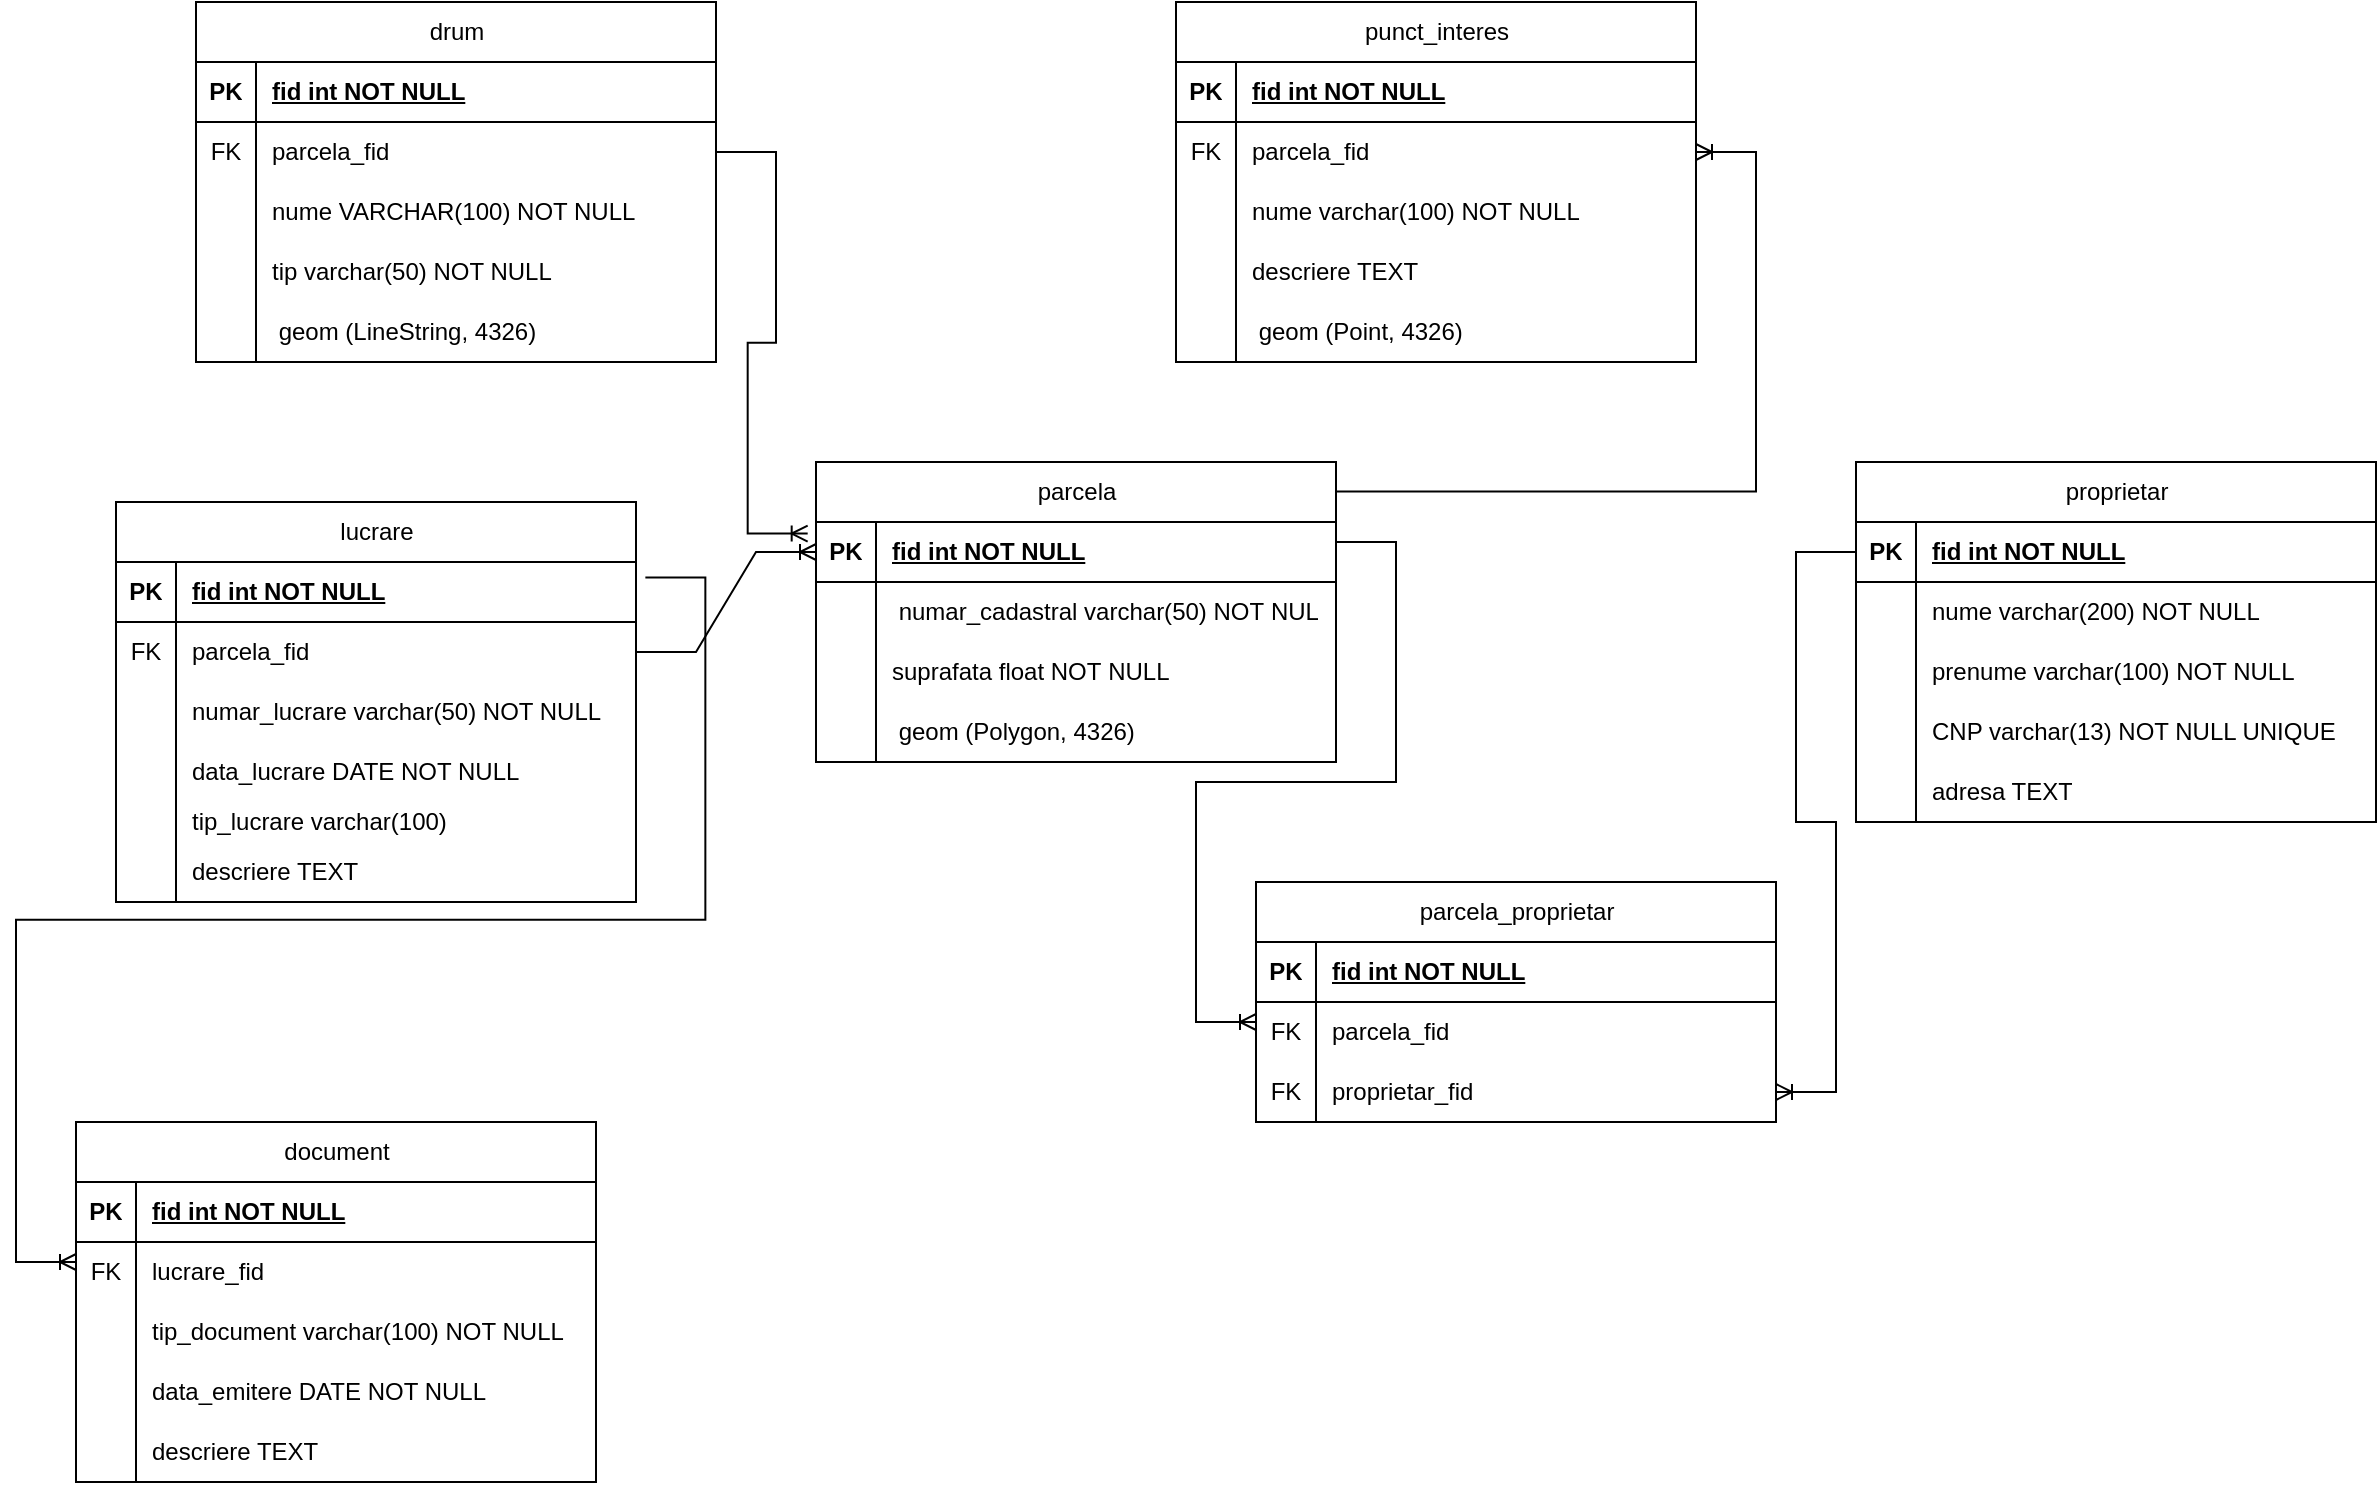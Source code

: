 <mxfile version="24.5.2" type="github">
  <diagram id="R2lEEEUBdFMjLlhIrx00" name="Page-1">
    <mxGraphModel dx="2233" dy="1831" grid="1" gridSize="10" guides="1" tooltips="1" connect="1" arrows="1" fold="1" page="1" pageScale="1" pageWidth="850" pageHeight="1100" math="0" shadow="0" extFonts="Permanent Marker^https://fonts.googleapis.com/css?family=Permanent+Marker">
      <root>
        <mxCell id="0" />
        <mxCell id="1" parent="0" />
        <mxCell id="O4exNICNHUABFko5ITkD-1" value="&lt;span style=&quot;font-weight: 400; text-wrap: wrap;&quot;&gt;punct_interes&lt;/span&gt;" style="shape=table;startSize=30;container=1;collapsible=1;childLayout=tableLayout;fixedRows=1;rowLines=0;fontStyle=1;align=center;resizeLast=1;html=1;" vertex="1" parent="1">
          <mxGeometry x="330" y="-160" width="260" height="180" as="geometry" />
        </mxCell>
        <mxCell id="O4exNICNHUABFko5ITkD-2" value="" style="shape=tableRow;horizontal=0;startSize=0;swimlaneHead=0;swimlaneBody=0;fillColor=none;collapsible=0;dropTarget=0;points=[[0,0.5],[1,0.5]];portConstraint=eastwest;top=0;left=0;right=0;bottom=1;" vertex="1" parent="O4exNICNHUABFko5ITkD-1">
          <mxGeometry y="30" width="260" height="30" as="geometry" />
        </mxCell>
        <mxCell id="O4exNICNHUABFko5ITkD-3" value="PK" style="shape=partialRectangle;connectable=0;fillColor=none;top=0;left=0;bottom=0;right=0;fontStyle=1;overflow=hidden;whiteSpace=wrap;html=1;" vertex="1" parent="O4exNICNHUABFko5ITkD-2">
          <mxGeometry width="30" height="30" as="geometry">
            <mxRectangle width="30" height="30" as="alternateBounds" />
          </mxGeometry>
        </mxCell>
        <mxCell id="O4exNICNHUABFko5ITkD-4" value="fid int NOT NULL" style="shape=partialRectangle;connectable=0;fillColor=none;top=0;left=0;bottom=0;right=0;align=left;spacingLeft=6;fontStyle=5;overflow=hidden;whiteSpace=wrap;html=1;" vertex="1" parent="O4exNICNHUABFko5ITkD-2">
          <mxGeometry x="30" width="230" height="30" as="geometry">
            <mxRectangle width="230" height="30" as="alternateBounds" />
          </mxGeometry>
        </mxCell>
        <mxCell id="O4exNICNHUABFko5ITkD-5" value="" style="shape=tableRow;horizontal=0;startSize=0;swimlaneHead=0;swimlaneBody=0;fillColor=none;collapsible=0;dropTarget=0;points=[[0,0.5],[1,0.5]];portConstraint=eastwest;top=0;left=0;right=0;bottom=0;" vertex="1" parent="O4exNICNHUABFko5ITkD-1">
          <mxGeometry y="60" width="260" height="30" as="geometry" />
        </mxCell>
        <mxCell id="O4exNICNHUABFko5ITkD-6" value="FK" style="shape=partialRectangle;connectable=0;fillColor=none;top=0;left=0;bottom=0;right=0;editable=1;overflow=hidden;whiteSpace=wrap;html=1;" vertex="1" parent="O4exNICNHUABFko5ITkD-5">
          <mxGeometry width="30" height="30" as="geometry">
            <mxRectangle width="30" height="30" as="alternateBounds" />
          </mxGeometry>
        </mxCell>
        <mxCell id="O4exNICNHUABFko5ITkD-7" value="&lt;span style=&quot;text-align: center;&quot;&gt;parcela_fid&lt;/span&gt;" style="shape=partialRectangle;connectable=0;fillColor=none;top=0;left=0;bottom=0;right=0;align=left;spacingLeft=6;overflow=hidden;whiteSpace=wrap;html=1;" vertex="1" parent="O4exNICNHUABFko5ITkD-5">
          <mxGeometry x="30" width="230" height="30" as="geometry">
            <mxRectangle width="230" height="30" as="alternateBounds" />
          </mxGeometry>
        </mxCell>
        <mxCell id="O4exNICNHUABFko5ITkD-8" value="" style="shape=tableRow;horizontal=0;startSize=0;swimlaneHead=0;swimlaneBody=0;fillColor=none;collapsible=0;dropTarget=0;points=[[0,0.5],[1,0.5]];portConstraint=eastwest;top=0;left=0;right=0;bottom=0;" vertex="1" parent="O4exNICNHUABFko5ITkD-1">
          <mxGeometry y="90" width="260" height="30" as="geometry" />
        </mxCell>
        <mxCell id="O4exNICNHUABFko5ITkD-9" value="" style="shape=partialRectangle;connectable=0;fillColor=none;top=0;left=0;bottom=0;right=0;editable=1;overflow=hidden;whiteSpace=wrap;html=1;" vertex="1" parent="O4exNICNHUABFko5ITkD-8">
          <mxGeometry width="30" height="30" as="geometry">
            <mxRectangle width="30" height="30" as="alternateBounds" />
          </mxGeometry>
        </mxCell>
        <mxCell id="O4exNICNHUABFko5ITkD-10" value="nume varchar(&lt;span class=&quot;hljs-number&quot;&gt;100&lt;/span&gt;) &lt;span class=&quot;hljs-keyword&quot;&gt;NOT&lt;/span&gt; &lt;span class=&quot;hljs-keyword&quot;&gt;NULL&lt;/span&gt;" style="shape=partialRectangle;connectable=0;fillColor=none;top=0;left=0;bottom=0;right=0;align=left;spacingLeft=6;overflow=hidden;whiteSpace=wrap;html=1;" vertex="1" parent="O4exNICNHUABFko5ITkD-8">
          <mxGeometry x="30" width="230" height="30" as="geometry">
            <mxRectangle width="230" height="30" as="alternateBounds" />
          </mxGeometry>
        </mxCell>
        <mxCell id="O4exNICNHUABFko5ITkD-11" value="" style="shape=tableRow;horizontal=0;startSize=0;swimlaneHead=0;swimlaneBody=0;fillColor=none;collapsible=0;dropTarget=0;points=[[0,0.5],[1,0.5]];portConstraint=eastwest;top=0;left=0;right=0;bottom=0;" vertex="1" parent="O4exNICNHUABFko5ITkD-1">
          <mxGeometry y="120" width="260" height="30" as="geometry" />
        </mxCell>
        <mxCell id="O4exNICNHUABFko5ITkD-12" value="" style="shape=partialRectangle;connectable=0;fillColor=none;top=0;left=0;bottom=0;right=0;editable=1;overflow=hidden;whiteSpace=wrap;html=1;" vertex="1" parent="O4exNICNHUABFko5ITkD-11">
          <mxGeometry width="30" height="30" as="geometry">
            <mxRectangle width="30" height="30" as="alternateBounds" />
          </mxGeometry>
        </mxCell>
        <mxCell id="O4exNICNHUABFko5ITkD-13" value="descriere TEXT" style="shape=partialRectangle;connectable=0;fillColor=none;top=0;left=0;bottom=0;right=0;align=left;spacingLeft=6;overflow=hidden;whiteSpace=wrap;html=1;" vertex="1" parent="O4exNICNHUABFko5ITkD-11">
          <mxGeometry x="30" width="230" height="30" as="geometry">
            <mxRectangle width="230" height="30" as="alternateBounds" />
          </mxGeometry>
        </mxCell>
        <mxCell id="O4exNICNHUABFko5ITkD-14" value="" style="shape=tableRow;horizontal=0;startSize=0;swimlaneHead=0;swimlaneBody=0;fillColor=none;collapsible=0;dropTarget=0;points=[[0,0.5],[1,0.5]];portConstraint=eastwest;top=0;left=0;right=0;bottom=0;" vertex="1" parent="O4exNICNHUABFko5ITkD-1">
          <mxGeometry y="150" width="260" height="30" as="geometry" />
        </mxCell>
        <mxCell id="O4exNICNHUABFko5ITkD-15" value="" style="shape=partialRectangle;connectable=0;fillColor=none;top=0;left=0;bottom=0;right=0;editable=1;overflow=hidden;whiteSpace=wrap;html=1;" vertex="1" parent="O4exNICNHUABFko5ITkD-14">
          <mxGeometry width="30" height="30" as="geometry">
            <mxRectangle width="30" height="30" as="alternateBounds" />
          </mxGeometry>
        </mxCell>
        <mxCell id="O4exNICNHUABFko5ITkD-16" value="&amp;nbsp;geom (Point,&amp;nbsp;&lt;span class=&quot;hljs-number&quot;&gt;4326&lt;/span&gt;)" style="shape=partialRectangle;connectable=0;fillColor=none;top=0;left=0;bottom=0;right=0;align=left;spacingLeft=6;overflow=hidden;whiteSpace=wrap;html=1;" vertex="1" parent="O4exNICNHUABFko5ITkD-14">
          <mxGeometry x="30" width="230" height="30" as="geometry">
            <mxRectangle width="230" height="30" as="alternateBounds" />
          </mxGeometry>
        </mxCell>
        <mxCell id="O4exNICNHUABFko5ITkD-17" value="&lt;span style=&quot;font-weight: 400; text-wrap: wrap;&quot;&gt;parcela&lt;/span&gt;" style="shape=table;startSize=30;container=1;collapsible=1;childLayout=tableLayout;fixedRows=1;rowLines=0;fontStyle=1;align=center;resizeLast=1;html=1;" vertex="1" parent="1">
          <mxGeometry x="150" y="70" width="260" height="150" as="geometry" />
        </mxCell>
        <mxCell id="O4exNICNHUABFko5ITkD-18" value="" style="shape=tableRow;horizontal=0;startSize=0;swimlaneHead=0;swimlaneBody=0;fillColor=none;collapsible=0;dropTarget=0;points=[[0,0.5],[1,0.5]];portConstraint=eastwest;top=0;left=0;right=0;bottom=1;" vertex="1" parent="O4exNICNHUABFko5ITkD-17">
          <mxGeometry y="30" width="260" height="30" as="geometry" />
        </mxCell>
        <mxCell id="O4exNICNHUABFko5ITkD-19" value="PK" style="shape=partialRectangle;connectable=0;fillColor=none;top=0;left=0;bottom=0;right=0;fontStyle=1;overflow=hidden;whiteSpace=wrap;html=1;" vertex="1" parent="O4exNICNHUABFko5ITkD-18">
          <mxGeometry width="30" height="30" as="geometry">
            <mxRectangle width="30" height="30" as="alternateBounds" />
          </mxGeometry>
        </mxCell>
        <mxCell id="O4exNICNHUABFko5ITkD-20" value="fid int NOT NULL" style="shape=partialRectangle;connectable=0;fillColor=none;top=0;left=0;bottom=0;right=0;align=left;spacingLeft=6;fontStyle=5;overflow=hidden;whiteSpace=wrap;html=1;" vertex="1" parent="O4exNICNHUABFko5ITkD-18">
          <mxGeometry x="30" width="230" height="30" as="geometry">
            <mxRectangle width="230" height="30" as="alternateBounds" />
          </mxGeometry>
        </mxCell>
        <mxCell id="O4exNICNHUABFko5ITkD-21" value="" style="shape=tableRow;horizontal=0;startSize=0;swimlaneHead=0;swimlaneBody=0;fillColor=none;collapsible=0;dropTarget=0;points=[[0,0.5],[1,0.5]];portConstraint=eastwest;top=0;left=0;right=0;bottom=0;" vertex="1" parent="O4exNICNHUABFko5ITkD-17">
          <mxGeometry y="60" width="260" height="30" as="geometry" />
        </mxCell>
        <mxCell id="O4exNICNHUABFko5ITkD-22" value="" style="shape=partialRectangle;connectable=0;fillColor=none;top=0;left=0;bottom=0;right=0;editable=1;overflow=hidden;whiteSpace=wrap;html=1;" vertex="1" parent="O4exNICNHUABFko5ITkD-21">
          <mxGeometry width="30" height="30" as="geometry">
            <mxRectangle width="30" height="30" as="alternateBounds" />
          </mxGeometry>
        </mxCell>
        <mxCell id="O4exNICNHUABFko5ITkD-23" value="&amp;nbsp;numar_cadastral varchar(&lt;span class=&quot;hljs-number&quot;&gt;50&lt;/span&gt;)&amp;nbsp;&lt;span class=&quot;hljs-keyword&quot;&gt;NOT&lt;/span&gt;&amp;nbsp;&lt;span class=&quot;hljs-keyword&quot;&gt;NUL&lt;/span&gt;" style="shape=partialRectangle;connectable=0;fillColor=none;top=0;left=0;bottom=0;right=0;align=left;spacingLeft=6;overflow=hidden;whiteSpace=wrap;html=1;" vertex="1" parent="O4exNICNHUABFko5ITkD-21">
          <mxGeometry x="30" width="230" height="30" as="geometry">
            <mxRectangle width="230" height="30" as="alternateBounds" />
          </mxGeometry>
        </mxCell>
        <mxCell id="O4exNICNHUABFko5ITkD-24" value="" style="shape=tableRow;horizontal=0;startSize=0;swimlaneHead=0;swimlaneBody=0;fillColor=none;collapsible=0;dropTarget=0;points=[[0,0.5],[1,0.5]];portConstraint=eastwest;top=0;left=0;right=0;bottom=0;" vertex="1" parent="O4exNICNHUABFko5ITkD-17">
          <mxGeometry y="90" width="260" height="30" as="geometry" />
        </mxCell>
        <mxCell id="O4exNICNHUABFko5ITkD-25" value="" style="shape=partialRectangle;connectable=0;fillColor=none;top=0;left=0;bottom=0;right=0;editable=1;overflow=hidden;whiteSpace=wrap;html=1;" vertex="1" parent="O4exNICNHUABFko5ITkD-24">
          <mxGeometry width="30" height="30" as="geometry">
            <mxRectangle width="30" height="30" as="alternateBounds" />
          </mxGeometry>
        </mxCell>
        <mxCell id="O4exNICNHUABFko5ITkD-26" value="suprafata float&amp;nbsp;&lt;span class=&quot;hljs-keyword&quot;&gt;NOT&lt;/span&gt;&amp;nbsp;&lt;span class=&quot;hljs-keyword&quot;&gt;NULL&lt;/span&gt;" style="shape=partialRectangle;connectable=0;fillColor=none;top=0;left=0;bottom=0;right=0;align=left;spacingLeft=6;overflow=hidden;whiteSpace=wrap;html=1;" vertex="1" parent="O4exNICNHUABFko5ITkD-24">
          <mxGeometry x="30" width="230" height="30" as="geometry">
            <mxRectangle width="230" height="30" as="alternateBounds" />
          </mxGeometry>
        </mxCell>
        <mxCell id="O4exNICNHUABFko5ITkD-27" value="" style="shape=tableRow;horizontal=0;startSize=0;swimlaneHead=0;swimlaneBody=0;fillColor=none;collapsible=0;dropTarget=0;points=[[0,0.5],[1,0.5]];portConstraint=eastwest;top=0;left=0;right=0;bottom=0;" vertex="1" parent="O4exNICNHUABFko5ITkD-17">
          <mxGeometry y="120" width="260" height="30" as="geometry" />
        </mxCell>
        <mxCell id="O4exNICNHUABFko5ITkD-28" value="" style="shape=partialRectangle;connectable=0;fillColor=none;top=0;left=0;bottom=0;right=0;editable=1;overflow=hidden;whiteSpace=wrap;html=1;" vertex="1" parent="O4exNICNHUABFko5ITkD-27">
          <mxGeometry width="30" height="30" as="geometry">
            <mxRectangle width="30" height="30" as="alternateBounds" />
          </mxGeometry>
        </mxCell>
        <mxCell id="O4exNICNHUABFko5ITkD-29" value="&amp;nbsp;geom (Polygon,&amp;nbsp;&lt;span class=&quot;hljs-number&quot;&gt;4326&lt;/span&gt;)" style="shape=partialRectangle;connectable=0;fillColor=none;top=0;left=0;bottom=0;right=0;align=left;spacingLeft=6;overflow=hidden;whiteSpace=wrap;html=1;" vertex="1" parent="O4exNICNHUABFko5ITkD-27">
          <mxGeometry x="30" width="230" height="30" as="geometry">
            <mxRectangle width="230" height="30" as="alternateBounds" />
          </mxGeometry>
        </mxCell>
        <mxCell id="O4exNICNHUABFko5ITkD-33" value="&lt;span style=&quot;font-weight: 400; text-wrap: wrap;&quot;&gt;proprietar&lt;/span&gt;" style="shape=table;startSize=30;container=1;collapsible=1;childLayout=tableLayout;fixedRows=1;rowLines=0;fontStyle=1;align=center;resizeLast=1;html=1;" vertex="1" parent="1">
          <mxGeometry x="670" y="70" width="260" height="180" as="geometry" />
        </mxCell>
        <mxCell id="O4exNICNHUABFko5ITkD-34" value="" style="shape=tableRow;horizontal=0;startSize=0;swimlaneHead=0;swimlaneBody=0;fillColor=none;collapsible=0;dropTarget=0;points=[[0,0.5],[1,0.5]];portConstraint=eastwest;top=0;left=0;right=0;bottom=1;" vertex="1" parent="O4exNICNHUABFko5ITkD-33">
          <mxGeometry y="30" width="260" height="30" as="geometry" />
        </mxCell>
        <mxCell id="O4exNICNHUABFko5ITkD-35" value="PK" style="shape=partialRectangle;connectable=0;fillColor=none;top=0;left=0;bottom=0;right=0;fontStyle=1;overflow=hidden;whiteSpace=wrap;html=1;" vertex="1" parent="O4exNICNHUABFko5ITkD-34">
          <mxGeometry width="30" height="30" as="geometry">
            <mxRectangle width="30" height="30" as="alternateBounds" />
          </mxGeometry>
        </mxCell>
        <mxCell id="O4exNICNHUABFko5ITkD-36" value="fid int NOT NULL" style="shape=partialRectangle;connectable=0;fillColor=none;top=0;left=0;bottom=0;right=0;align=left;spacingLeft=6;fontStyle=5;overflow=hidden;whiteSpace=wrap;html=1;" vertex="1" parent="O4exNICNHUABFko5ITkD-34">
          <mxGeometry x="30" width="230" height="30" as="geometry">
            <mxRectangle width="230" height="30" as="alternateBounds" />
          </mxGeometry>
        </mxCell>
        <mxCell id="O4exNICNHUABFko5ITkD-37" value="" style="shape=tableRow;horizontal=0;startSize=0;swimlaneHead=0;swimlaneBody=0;fillColor=none;collapsible=0;dropTarget=0;points=[[0,0.5],[1,0.5]];portConstraint=eastwest;top=0;left=0;right=0;bottom=0;" vertex="1" parent="O4exNICNHUABFko5ITkD-33">
          <mxGeometry y="60" width="260" height="30" as="geometry" />
        </mxCell>
        <mxCell id="O4exNICNHUABFko5ITkD-38" value="" style="shape=partialRectangle;connectable=0;fillColor=none;top=0;left=0;bottom=0;right=0;editable=1;overflow=hidden;whiteSpace=wrap;html=1;" vertex="1" parent="O4exNICNHUABFko5ITkD-37">
          <mxGeometry width="30" height="30" as="geometry">
            <mxRectangle width="30" height="30" as="alternateBounds" />
          </mxGeometry>
        </mxCell>
        <mxCell id="O4exNICNHUABFko5ITkD-39" value="nume varchar(2&lt;span class=&quot;hljs-number&quot;&gt;00&lt;/span&gt;) &lt;span class=&quot;hljs-keyword&quot;&gt;NOT&lt;/span&gt; &lt;span class=&quot;hljs-keyword&quot;&gt;NULL&lt;/span&gt;" style="shape=partialRectangle;connectable=0;fillColor=none;top=0;left=0;bottom=0;right=0;align=left;spacingLeft=6;overflow=hidden;whiteSpace=wrap;html=1;" vertex="1" parent="O4exNICNHUABFko5ITkD-37">
          <mxGeometry x="30" width="230" height="30" as="geometry">
            <mxRectangle width="230" height="30" as="alternateBounds" />
          </mxGeometry>
        </mxCell>
        <mxCell id="O4exNICNHUABFko5ITkD-40" value="" style="shape=tableRow;horizontal=0;startSize=0;swimlaneHead=0;swimlaneBody=0;fillColor=none;collapsible=0;dropTarget=0;points=[[0,0.5],[1,0.5]];portConstraint=eastwest;top=0;left=0;right=0;bottom=0;" vertex="1" parent="O4exNICNHUABFko5ITkD-33">
          <mxGeometry y="90" width="260" height="30" as="geometry" />
        </mxCell>
        <mxCell id="O4exNICNHUABFko5ITkD-41" value="" style="shape=partialRectangle;connectable=0;fillColor=none;top=0;left=0;bottom=0;right=0;editable=1;overflow=hidden;whiteSpace=wrap;html=1;" vertex="1" parent="O4exNICNHUABFko5ITkD-40">
          <mxGeometry width="30" height="30" as="geometry">
            <mxRectangle width="30" height="30" as="alternateBounds" />
          </mxGeometry>
        </mxCell>
        <mxCell id="O4exNICNHUABFko5ITkD-42" value="prenume &lt;span class=&quot;hljs-type&quot;&gt;varchar&lt;/span&gt;(&lt;span class=&quot;hljs-number&quot;&gt;100&lt;/span&gt;) &lt;span class=&quot;hljs-keyword&quot;&gt;NOT&lt;/span&gt; &lt;span class=&quot;hljs-keyword&quot;&gt;NULL&lt;/span&gt;" style="shape=partialRectangle;connectable=0;fillColor=none;top=0;left=0;bottom=0;right=0;align=left;spacingLeft=6;overflow=hidden;whiteSpace=wrap;html=1;" vertex="1" parent="O4exNICNHUABFko5ITkD-40">
          <mxGeometry x="30" width="230" height="30" as="geometry">
            <mxRectangle width="230" height="30" as="alternateBounds" />
          </mxGeometry>
        </mxCell>
        <mxCell id="O4exNICNHUABFko5ITkD-43" value="" style="shape=tableRow;horizontal=0;startSize=0;swimlaneHead=0;swimlaneBody=0;fillColor=none;collapsible=0;dropTarget=0;points=[[0,0.5],[1,0.5]];portConstraint=eastwest;top=0;left=0;right=0;bottom=0;" vertex="1" parent="O4exNICNHUABFko5ITkD-33">
          <mxGeometry y="120" width="260" height="30" as="geometry" />
        </mxCell>
        <mxCell id="O4exNICNHUABFko5ITkD-44" value="" style="shape=partialRectangle;connectable=0;fillColor=none;top=0;left=0;bottom=0;right=0;editable=1;overflow=hidden;whiteSpace=wrap;html=1;" vertex="1" parent="O4exNICNHUABFko5ITkD-43">
          <mxGeometry width="30" height="30" as="geometry">
            <mxRectangle width="30" height="30" as="alternateBounds" />
          </mxGeometry>
        </mxCell>
        <mxCell id="O4exNICNHUABFko5ITkD-45" value="CNP varchar(&lt;span class=&quot;hljs-number&quot;&gt;13&lt;/span&gt;) &lt;span class=&quot;hljs-keyword&quot;&gt;NOT&lt;/span&gt; &lt;span class=&quot;hljs-keyword&quot;&gt;NULL&lt;/span&gt; &lt;span class=&quot;hljs-keyword&quot;&gt;UNIQUE&lt;/span&gt;" style="shape=partialRectangle;connectable=0;fillColor=none;top=0;left=0;bottom=0;right=0;align=left;spacingLeft=6;overflow=hidden;whiteSpace=wrap;html=1;" vertex="1" parent="O4exNICNHUABFko5ITkD-43">
          <mxGeometry x="30" width="230" height="30" as="geometry">
            <mxRectangle width="230" height="30" as="alternateBounds" />
          </mxGeometry>
        </mxCell>
        <mxCell id="O4exNICNHUABFko5ITkD-46" value="" style="shape=tableRow;horizontal=0;startSize=0;swimlaneHead=0;swimlaneBody=0;fillColor=none;collapsible=0;dropTarget=0;points=[[0,0.5],[1,0.5]];portConstraint=eastwest;top=0;left=0;right=0;bottom=0;" vertex="1" parent="O4exNICNHUABFko5ITkD-33">
          <mxGeometry y="150" width="260" height="30" as="geometry" />
        </mxCell>
        <mxCell id="O4exNICNHUABFko5ITkD-47" value="" style="shape=partialRectangle;connectable=0;fillColor=none;top=0;left=0;bottom=0;right=0;editable=1;overflow=hidden;whiteSpace=wrap;html=1;" vertex="1" parent="O4exNICNHUABFko5ITkD-46">
          <mxGeometry width="30" height="30" as="geometry">
            <mxRectangle width="30" height="30" as="alternateBounds" />
          </mxGeometry>
        </mxCell>
        <mxCell id="O4exNICNHUABFko5ITkD-48" value="adresa TEXT" style="shape=partialRectangle;connectable=0;fillColor=none;top=0;left=0;bottom=0;right=0;align=left;spacingLeft=6;overflow=hidden;whiteSpace=wrap;html=1;" vertex="1" parent="O4exNICNHUABFko5ITkD-46">
          <mxGeometry x="30" width="230" height="30" as="geometry">
            <mxRectangle width="230" height="30" as="alternateBounds" />
          </mxGeometry>
        </mxCell>
        <mxCell id="O4exNICNHUABFko5ITkD-49" value="&lt;span style=&quot;font-weight: 400; text-wrap: wrap;&quot;&gt;lucrare&lt;/span&gt;" style="shape=table;startSize=30;container=1;collapsible=1;childLayout=tableLayout;fixedRows=1;rowLines=0;fontStyle=1;align=center;resizeLast=1;html=1;" vertex="1" parent="1">
          <mxGeometry x="-200" y="90" width="260" height="200" as="geometry" />
        </mxCell>
        <mxCell id="O4exNICNHUABFko5ITkD-50" value="" style="shape=tableRow;horizontal=0;startSize=0;swimlaneHead=0;swimlaneBody=0;fillColor=none;collapsible=0;dropTarget=0;points=[[0,0.5],[1,0.5]];portConstraint=eastwest;top=0;left=0;right=0;bottom=1;" vertex="1" parent="O4exNICNHUABFko5ITkD-49">
          <mxGeometry y="30" width="260" height="30" as="geometry" />
        </mxCell>
        <mxCell id="O4exNICNHUABFko5ITkD-51" value="PK" style="shape=partialRectangle;connectable=0;fillColor=none;top=0;left=0;bottom=0;right=0;fontStyle=1;overflow=hidden;whiteSpace=wrap;html=1;" vertex="1" parent="O4exNICNHUABFko5ITkD-50">
          <mxGeometry width="30" height="30" as="geometry">
            <mxRectangle width="30" height="30" as="alternateBounds" />
          </mxGeometry>
        </mxCell>
        <mxCell id="O4exNICNHUABFko5ITkD-52" value="fid int NOT NULL" style="shape=partialRectangle;connectable=0;fillColor=none;top=0;left=0;bottom=0;right=0;align=left;spacingLeft=6;fontStyle=5;overflow=hidden;whiteSpace=wrap;html=1;" vertex="1" parent="O4exNICNHUABFko5ITkD-50">
          <mxGeometry x="30" width="230" height="30" as="geometry">
            <mxRectangle width="230" height="30" as="alternateBounds" />
          </mxGeometry>
        </mxCell>
        <mxCell id="O4exNICNHUABFko5ITkD-53" value="" style="shape=tableRow;horizontal=0;startSize=0;swimlaneHead=0;swimlaneBody=0;fillColor=none;collapsible=0;dropTarget=0;points=[[0,0.5],[1,0.5]];portConstraint=eastwest;top=0;left=0;right=0;bottom=0;" vertex="1" parent="O4exNICNHUABFko5ITkD-49">
          <mxGeometry y="60" width="260" height="30" as="geometry" />
        </mxCell>
        <mxCell id="O4exNICNHUABFko5ITkD-54" value="FK" style="shape=partialRectangle;connectable=0;fillColor=none;top=0;left=0;bottom=0;right=0;editable=1;overflow=hidden;whiteSpace=wrap;html=1;" vertex="1" parent="O4exNICNHUABFko5ITkD-53">
          <mxGeometry width="30" height="30" as="geometry">
            <mxRectangle width="30" height="30" as="alternateBounds" />
          </mxGeometry>
        </mxCell>
        <mxCell id="O4exNICNHUABFko5ITkD-55" value="parcela_fid" style="shape=partialRectangle;connectable=0;fillColor=none;top=0;left=0;bottom=0;right=0;align=left;spacingLeft=6;overflow=hidden;whiteSpace=wrap;html=1;" vertex="1" parent="O4exNICNHUABFko5ITkD-53">
          <mxGeometry x="30" width="230" height="30" as="geometry">
            <mxRectangle width="230" height="30" as="alternateBounds" />
          </mxGeometry>
        </mxCell>
        <mxCell id="O4exNICNHUABFko5ITkD-56" value="" style="shape=tableRow;horizontal=0;startSize=0;swimlaneHead=0;swimlaneBody=0;fillColor=none;collapsible=0;dropTarget=0;points=[[0,0.5],[1,0.5]];portConstraint=eastwest;top=0;left=0;right=0;bottom=0;" vertex="1" parent="O4exNICNHUABFko5ITkD-49">
          <mxGeometry y="90" width="260" height="30" as="geometry" />
        </mxCell>
        <mxCell id="O4exNICNHUABFko5ITkD-57" value="" style="shape=partialRectangle;connectable=0;fillColor=none;top=0;left=0;bottom=0;right=0;editable=1;overflow=hidden;whiteSpace=wrap;html=1;" vertex="1" parent="O4exNICNHUABFko5ITkD-56">
          <mxGeometry width="30" height="30" as="geometry">
            <mxRectangle width="30" height="30" as="alternateBounds" />
          </mxGeometry>
        </mxCell>
        <mxCell id="O4exNICNHUABFko5ITkD-58" value="numar_lucrare varchar(&lt;span class=&quot;hljs-number&quot;&gt;50&lt;/span&gt;) &lt;span class=&quot;hljs-keyword&quot;&gt;NOT&lt;/span&gt; &lt;span class=&quot;hljs-keyword&quot;&gt;NULL&lt;/span&gt;" style="shape=partialRectangle;connectable=0;fillColor=none;top=0;left=0;bottom=0;right=0;align=left;spacingLeft=6;overflow=hidden;whiteSpace=wrap;html=1;" vertex="1" parent="O4exNICNHUABFko5ITkD-56">
          <mxGeometry x="30" width="230" height="30" as="geometry">
            <mxRectangle width="230" height="30" as="alternateBounds" />
          </mxGeometry>
        </mxCell>
        <mxCell id="O4exNICNHUABFko5ITkD-59" value="" style="shape=tableRow;horizontal=0;startSize=0;swimlaneHead=0;swimlaneBody=0;fillColor=none;collapsible=0;dropTarget=0;points=[[0,0.5],[1,0.5]];portConstraint=eastwest;top=0;left=0;right=0;bottom=0;" vertex="1" parent="O4exNICNHUABFko5ITkD-49">
          <mxGeometry y="120" width="260" height="30" as="geometry" />
        </mxCell>
        <mxCell id="O4exNICNHUABFko5ITkD-60" value="" style="shape=partialRectangle;connectable=0;fillColor=none;top=0;left=0;bottom=0;right=0;editable=1;overflow=hidden;whiteSpace=wrap;html=1;" vertex="1" parent="O4exNICNHUABFko5ITkD-59">
          <mxGeometry width="30" height="30" as="geometry">
            <mxRectangle width="30" height="30" as="alternateBounds" />
          </mxGeometry>
        </mxCell>
        <mxCell id="O4exNICNHUABFko5ITkD-61" value="data_lucrare &lt;span class=&quot;hljs-type&quot;&gt;DATE&lt;/span&gt; &lt;span class=&quot;hljs-keyword&quot;&gt;NOT&lt;/span&gt; &lt;span class=&quot;hljs-keyword&quot;&gt;NULL&lt;/span&gt;" style="shape=partialRectangle;connectable=0;fillColor=none;top=0;left=0;bottom=0;right=0;align=left;spacingLeft=6;overflow=hidden;whiteSpace=wrap;html=1;" vertex="1" parent="O4exNICNHUABFko5ITkD-59">
          <mxGeometry x="30" width="230" height="30" as="geometry">
            <mxRectangle width="230" height="30" as="alternateBounds" />
          </mxGeometry>
        </mxCell>
        <mxCell id="O4exNICNHUABFko5ITkD-62" value="" style="shape=tableRow;horizontal=0;startSize=0;swimlaneHead=0;swimlaneBody=0;fillColor=none;collapsible=0;dropTarget=0;points=[[0,0.5],[1,0.5]];portConstraint=eastwest;top=0;left=0;right=0;bottom=0;" vertex="1" parent="O4exNICNHUABFko5ITkD-49">
          <mxGeometry y="150" width="260" height="20" as="geometry" />
        </mxCell>
        <mxCell id="O4exNICNHUABFko5ITkD-63" value="" style="shape=partialRectangle;connectable=0;fillColor=none;top=0;left=0;bottom=0;right=0;editable=1;overflow=hidden;whiteSpace=wrap;html=1;" vertex="1" parent="O4exNICNHUABFko5ITkD-62">
          <mxGeometry width="30" height="20" as="geometry">
            <mxRectangle width="30" height="20" as="alternateBounds" />
          </mxGeometry>
        </mxCell>
        <mxCell id="O4exNICNHUABFko5ITkD-64" value="tip_lucrare &lt;span class=&quot;hljs-type&quot;&gt;varchar&lt;/span&gt;(&lt;span class=&quot;hljs-number&quot;&gt;100&lt;/span&gt;)" style="shape=partialRectangle;connectable=0;fillColor=none;top=0;left=0;bottom=0;right=0;align=left;spacingLeft=6;overflow=hidden;whiteSpace=wrap;html=1;" vertex="1" parent="O4exNICNHUABFko5ITkD-62">
          <mxGeometry x="30" width="230" height="20" as="geometry">
            <mxRectangle width="230" height="20" as="alternateBounds" />
          </mxGeometry>
        </mxCell>
        <mxCell id="O4exNICNHUABFko5ITkD-118" value="" style="shape=tableRow;horizontal=0;startSize=0;swimlaneHead=0;swimlaneBody=0;fillColor=none;collapsible=0;dropTarget=0;points=[[0,0.5],[1,0.5]];portConstraint=eastwest;top=0;left=0;right=0;bottom=0;" vertex="1" parent="O4exNICNHUABFko5ITkD-49">
          <mxGeometry y="170" width="260" height="30" as="geometry" />
        </mxCell>
        <mxCell id="O4exNICNHUABFko5ITkD-119" value="" style="shape=partialRectangle;connectable=0;fillColor=none;top=0;left=0;bottom=0;right=0;editable=1;overflow=hidden;whiteSpace=wrap;html=1;" vertex="1" parent="O4exNICNHUABFko5ITkD-118">
          <mxGeometry width="30" height="30" as="geometry">
            <mxRectangle width="30" height="30" as="alternateBounds" />
          </mxGeometry>
        </mxCell>
        <mxCell id="O4exNICNHUABFko5ITkD-120" value="descriere TEXT" style="shape=partialRectangle;connectable=0;fillColor=none;top=0;left=0;bottom=0;right=0;align=left;spacingLeft=6;overflow=hidden;whiteSpace=wrap;html=1;" vertex="1" parent="O4exNICNHUABFko5ITkD-118">
          <mxGeometry x="30" width="230" height="30" as="geometry">
            <mxRectangle width="230" height="30" as="alternateBounds" />
          </mxGeometry>
        </mxCell>
        <mxCell id="O4exNICNHUABFko5ITkD-65" value="&lt;span style=&quot;font-weight: 400; text-wrap: wrap;&quot;&gt;parcela_proprietar&lt;/span&gt;" style="shape=table;startSize=30;container=1;collapsible=1;childLayout=tableLayout;fixedRows=1;rowLines=0;fontStyle=1;align=center;resizeLast=1;html=1;" vertex="1" parent="1">
          <mxGeometry x="370" y="280" width="260" height="120" as="geometry" />
        </mxCell>
        <mxCell id="O4exNICNHUABFko5ITkD-66" value="" style="shape=tableRow;horizontal=0;startSize=0;swimlaneHead=0;swimlaneBody=0;fillColor=none;collapsible=0;dropTarget=0;points=[[0,0.5],[1,0.5]];portConstraint=eastwest;top=0;left=0;right=0;bottom=1;" vertex="1" parent="O4exNICNHUABFko5ITkD-65">
          <mxGeometry y="30" width="260" height="30" as="geometry" />
        </mxCell>
        <mxCell id="O4exNICNHUABFko5ITkD-67" value="PK" style="shape=partialRectangle;connectable=0;fillColor=none;top=0;left=0;bottom=0;right=0;fontStyle=1;overflow=hidden;whiteSpace=wrap;html=1;" vertex="1" parent="O4exNICNHUABFko5ITkD-66">
          <mxGeometry width="30" height="30" as="geometry">
            <mxRectangle width="30" height="30" as="alternateBounds" />
          </mxGeometry>
        </mxCell>
        <mxCell id="O4exNICNHUABFko5ITkD-68" value="fid int NOT NULL" style="shape=partialRectangle;connectable=0;fillColor=none;top=0;left=0;bottom=0;right=0;align=left;spacingLeft=6;fontStyle=5;overflow=hidden;whiteSpace=wrap;html=1;" vertex="1" parent="O4exNICNHUABFko5ITkD-66">
          <mxGeometry x="30" width="230" height="30" as="geometry">
            <mxRectangle width="230" height="30" as="alternateBounds" />
          </mxGeometry>
        </mxCell>
        <mxCell id="O4exNICNHUABFko5ITkD-69" value="" style="shape=tableRow;horizontal=0;startSize=0;swimlaneHead=0;swimlaneBody=0;fillColor=none;collapsible=0;dropTarget=0;points=[[0,0.5],[1,0.5]];portConstraint=eastwest;top=0;left=0;right=0;bottom=0;" vertex="1" parent="O4exNICNHUABFko5ITkD-65">
          <mxGeometry y="60" width="260" height="30" as="geometry" />
        </mxCell>
        <mxCell id="O4exNICNHUABFko5ITkD-70" value="FK" style="shape=partialRectangle;connectable=0;fillColor=none;top=0;left=0;bottom=0;right=0;editable=1;overflow=hidden;whiteSpace=wrap;html=1;" vertex="1" parent="O4exNICNHUABFko5ITkD-69">
          <mxGeometry width="30" height="30" as="geometry">
            <mxRectangle width="30" height="30" as="alternateBounds" />
          </mxGeometry>
        </mxCell>
        <mxCell id="O4exNICNHUABFko5ITkD-71" value="parcela_fid" style="shape=partialRectangle;connectable=0;fillColor=none;top=0;left=0;bottom=0;right=0;align=left;spacingLeft=6;overflow=hidden;whiteSpace=wrap;html=1;" vertex="1" parent="O4exNICNHUABFko5ITkD-69">
          <mxGeometry x="30" width="230" height="30" as="geometry">
            <mxRectangle width="230" height="30" as="alternateBounds" />
          </mxGeometry>
        </mxCell>
        <mxCell id="O4exNICNHUABFko5ITkD-72" value="" style="shape=tableRow;horizontal=0;startSize=0;swimlaneHead=0;swimlaneBody=0;fillColor=none;collapsible=0;dropTarget=0;points=[[0,0.5],[1,0.5]];portConstraint=eastwest;top=0;left=0;right=0;bottom=0;" vertex="1" parent="O4exNICNHUABFko5ITkD-65">
          <mxGeometry y="90" width="260" height="30" as="geometry" />
        </mxCell>
        <mxCell id="O4exNICNHUABFko5ITkD-73" value="FK" style="shape=partialRectangle;connectable=0;fillColor=none;top=0;left=0;bottom=0;right=0;editable=1;overflow=hidden;whiteSpace=wrap;html=1;" vertex="1" parent="O4exNICNHUABFko5ITkD-72">
          <mxGeometry width="30" height="30" as="geometry">
            <mxRectangle width="30" height="30" as="alternateBounds" />
          </mxGeometry>
        </mxCell>
        <mxCell id="O4exNICNHUABFko5ITkD-74" value="proprietar_fid" style="shape=partialRectangle;connectable=0;fillColor=none;top=0;left=0;bottom=0;right=0;align=left;spacingLeft=6;overflow=hidden;whiteSpace=wrap;html=1;" vertex="1" parent="O4exNICNHUABFko5ITkD-72">
          <mxGeometry x="30" width="230" height="30" as="geometry">
            <mxRectangle width="230" height="30" as="alternateBounds" />
          </mxGeometry>
        </mxCell>
        <mxCell id="O4exNICNHUABFko5ITkD-81" value="&lt;span style=&quot;font-weight: 400; text-wrap: wrap;&quot;&gt;document&lt;/span&gt;" style="shape=table;startSize=30;container=1;collapsible=1;childLayout=tableLayout;fixedRows=1;rowLines=0;fontStyle=1;align=center;resizeLast=1;html=1;" vertex="1" parent="1">
          <mxGeometry x="-220" y="400" width="260" height="180" as="geometry" />
        </mxCell>
        <mxCell id="O4exNICNHUABFko5ITkD-82" value="" style="shape=tableRow;horizontal=0;startSize=0;swimlaneHead=0;swimlaneBody=0;fillColor=none;collapsible=0;dropTarget=0;points=[[0,0.5],[1,0.5]];portConstraint=eastwest;top=0;left=0;right=0;bottom=1;" vertex="1" parent="O4exNICNHUABFko5ITkD-81">
          <mxGeometry y="30" width="260" height="30" as="geometry" />
        </mxCell>
        <mxCell id="O4exNICNHUABFko5ITkD-83" value="PK" style="shape=partialRectangle;connectable=0;fillColor=none;top=0;left=0;bottom=0;right=0;fontStyle=1;overflow=hidden;whiteSpace=wrap;html=1;" vertex="1" parent="O4exNICNHUABFko5ITkD-82">
          <mxGeometry width="30" height="30" as="geometry">
            <mxRectangle width="30" height="30" as="alternateBounds" />
          </mxGeometry>
        </mxCell>
        <mxCell id="O4exNICNHUABFko5ITkD-84" value="fid int NOT NULL" style="shape=partialRectangle;connectable=0;fillColor=none;top=0;left=0;bottom=0;right=0;align=left;spacingLeft=6;fontStyle=5;overflow=hidden;whiteSpace=wrap;html=1;" vertex="1" parent="O4exNICNHUABFko5ITkD-82">
          <mxGeometry x="30" width="230" height="30" as="geometry">
            <mxRectangle width="230" height="30" as="alternateBounds" />
          </mxGeometry>
        </mxCell>
        <mxCell id="O4exNICNHUABFko5ITkD-85" value="" style="shape=tableRow;horizontal=0;startSize=0;swimlaneHead=0;swimlaneBody=0;fillColor=none;collapsible=0;dropTarget=0;points=[[0,0.5],[1,0.5]];portConstraint=eastwest;top=0;left=0;right=0;bottom=0;" vertex="1" parent="O4exNICNHUABFko5ITkD-81">
          <mxGeometry y="60" width="260" height="30" as="geometry" />
        </mxCell>
        <mxCell id="O4exNICNHUABFko5ITkD-86" value="FK" style="shape=partialRectangle;connectable=0;fillColor=none;top=0;left=0;bottom=0;right=0;editable=1;overflow=hidden;whiteSpace=wrap;html=1;" vertex="1" parent="O4exNICNHUABFko5ITkD-85">
          <mxGeometry width="30" height="30" as="geometry">
            <mxRectangle width="30" height="30" as="alternateBounds" />
          </mxGeometry>
        </mxCell>
        <mxCell id="O4exNICNHUABFko5ITkD-87" value="lucrare_fid" style="shape=partialRectangle;connectable=0;fillColor=none;top=0;left=0;bottom=0;right=0;align=left;spacingLeft=6;overflow=hidden;whiteSpace=wrap;html=1;" vertex="1" parent="O4exNICNHUABFko5ITkD-85">
          <mxGeometry x="30" width="230" height="30" as="geometry">
            <mxRectangle width="230" height="30" as="alternateBounds" />
          </mxGeometry>
        </mxCell>
        <mxCell id="O4exNICNHUABFko5ITkD-88" value="" style="shape=tableRow;horizontal=0;startSize=0;swimlaneHead=0;swimlaneBody=0;fillColor=none;collapsible=0;dropTarget=0;points=[[0,0.5],[1,0.5]];portConstraint=eastwest;top=0;left=0;right=0;bottom=0;" vertex="1" parent="O4exNICNHUABFko5ITkD-81">
          <mxGeometry y="90" width="260" height="30" as="geometry" />
        </mxCell>
        <mxCell id="O4exNICNHUABFko5ITkD-89" value="" style="shape=partialRectangle;connectable=0;fillColor=none;top=0;left=0;bottom=0;right=0;editable=1;overflow=hidden;whiteSpace=wrap;html=1;" vertex="1" parent="O4exNICNHUABFko5ITkD-88">
          <mxGeometry width="30" height="30" as="geometry">
            <mxRectangle width="30" height="30" as="alternateBounds" />
          </mxGeometry>
        </mxCell>
        <mxCell id="O4exNICNHUABFko5ITkD-90" value="tip_document varchar(&lt;span class=&quot;hljs-number&quot;&gt;100&lt;/span&gt;) &lt;span class=&quot;hljs-keyword&quot;&gt;NOT&lt;/span&gt; &lt;span class=&quot;hljs-keyword&quot;&gt;NULL&lt;/span&gt;" style="shape=partialRectangle;connectable=0;fillColor=none;top=0;left=0;bottom=0;right=0;align=left;spacingLeft=6;overflow=hidden;whiteSpace=wrap;html=1;" vertex="1" parent="O4exNICNHUABFko5ITkD-88">
          <mxGeometry x="30" width="230" height="30" as="geometry">
            <mxRectangle width="230" height="30" as="alternateBounds" />
          </mxGeometry>
        </mxCell>
        <mxCell id="O4exNICNHUABFko5ITkD-91" value="" style="shape=tableRow;horizontal=0;startSize=0;swimlaneHead=0;swimlaneBody=0;fillColor=none;collapsible=0;dropTarget=0;points=[[0,0.5],[1,0.5]];portConstraint=eastwest;top=0;left=0;right=0;bottom=0;" vertex="1" parent="O4exNICNHUABFko5ITkD-81">
          <mxGeometry y="120" width="260" height="30" as="geometry" />
        </mxCell>
        <mxCell id="O4exNICNHUABFko5ITkD-92" value="" style="shape=partialRectangle;connectable=0;fillColor=none;top=0;left=0;bottom=0;right=0;editable=1;overflow=hidden;whiteSpace=wrap;html=1;" vertex="1" parent="O4exNICNHUABFko5ITkD-91">
          <mxGeometry width="30" height="30" as="geometry">
            <mxRectangle width="30" height="30" as="alternateBounds" />
          </mxGeometry>
        </mxCell>
        <mxCell id="O4exNICNHUABFko5ITkD-93" value="data_emitere &lt;span class=&quot;hljs-type&quot;&gt;DATE&lt;/span&gt; &lt;span class=&quot;hljs-keyword&quot;&gt;NOT&lt;/span&gt; &lt;span class=&quot;hljs-keyword&quot;&gt;NULL&lt;/span&gt;" style="shape=partialRectangle;connectable=0;fillColor=none;top=0;left=0;bottom=0;right=0;align=left;spacingLeft=6;overflow=hidden;whiteSpace=wrap;html=1;" vertex="1" parent="O4exNICNHUABFko5ITkD-91">
          <mxGeometry x="30" width="230" height="30" as="geometry">
            <mxRectangle width="230" height="30" as="alternateBounds" />
          </mxGeometry>
        </mxCell>
        <mxCell id="O4exNICNHUABFko5ITkD-94" value="" style="shape=tableRow;horizontal=0;startSize=0;swimlaneHead=0;swimlaneBody=0;fillColor=none;collapsible=0;dropTarget=0;points=[[0,0.5],[1,0.5]];portConstraint=eastwest;top=0;left=0;right=0;bottom=0;" vertex="1" parent="O4exNICNHUABFko5ITkD-81">
          <mxGeometry y="150" width="260" height="30" as="geometry" />
        </mxCell>
        <mxCell id="O4exNICNHUABFko5ITkD-95" value="" style="shape=partialRectangle;connectable=0;fillColor=none;top=0;left=0;bottom=0;right=0;editable=1;overflow=hidden;whiteSpace=wrap;html=1;" vertex="1" parent="O4exNICNHUABFko5ITkD-94">
          <mxGeometry width="30" height="30" as="geometry">
            <mxRectangle width="30" height="30" as="alternateBounds" />
          </mxGeometry>
        </mxCell>
        <mxCell id="O4exNICNHUABFko5ITkD-96" value="descriere TEXT" style="shape=partialRectangle;connectable=0;fillColor=none;top=0;left=0;bottom=0;right=0;align=left;spacingLeft=6;overflow=hidden;whiteSpace=wrap;html=1;" vertex="1" parent="O4exNICNHUABFko5ITkD-94">
          <mxGeometry x="30" width="230" height="30" as="geometry">
            <mxRectangle width="230" height="30" as="alternateBounds" />
          </mxGeometry>
        </mxCell>
        <mxCell id="O4exNICNHUABFko5ITkD-97" value="&lt;span style=&quot;font-weight: 400; text-wrap: wrap;&quot;&gt;drum&lt;/span&gt;" style="shape=table;startSize=30;container=1;collapsible=1;childLayout=tableLayout;fixedRows=1;rowLines=0;fontStyle=1;align=center;resizeLast=1;html=1;" vertex="1" parent="1">
          <mxGeometry x="-160" y="-160" width="260" height="180" as="geometry" />
        </mxCell>
        <mxCell id="O4exNICNHUABFko5ITkD-98" value="" style="shape=tableRow;horizontal=0;startSize=0;swimlaneHead=0;swimlaneBody=0;fillColor=none;collapsible=0;dropTarget=0;points=[[0,0.5],[1,0.5]];portConstraint=eastwest;top=0;left=0;right=0;bottom=1;" vertex="1" parent="O4exNICNHUABFko5ITkD-97">
          <mxGeometry y="30" width="260" height="30" as="geometry" />
        </mxCell>
        <mxCell id="O4exNICNHUABFko5ITkD-99" value="PK" style="shape=partialRectangle;connectable=0;fillColor=none;top=0;left=0;bottom=0;right=0;fontStyle=1;overflow=hidden;whiteSpace=wrap;html=1;" vertex="1" parent="O4exNICNHUABFko5ITkD-98">
          <mxGeometry width="30" height="30" as="geometry">
            <mxRectangle width="30" height="30" as="alternateBounds" />
          </mxGeometry>
        </mxCell>
        <mxCell id="O4exNICNHUABFko5ITkD-100" value="fid int NOT NULL" style="shape=partialRectangle;connectable=0;fillColor=none;top=0;left=0;bottom=0;right=0;align=left;spacingLeft=6;fontStyle=5;overflow=hidden;whiteSpace=wrap;html=1;" vertex="1" parent="O4exNICNHUABFko5ITkD-98">
          <mxGeometry x="30" width="230" height="30" as="geometry">
            <mxRectangle width="230" height="30" as="alternateBounds" />
          </mxGeometry>
        </mxCell>
        <mxCell id="O4exNICNHUABFko5ITkD-113" value="" style="shape=tableRow;horizontal=0;startSize=0;swimlaneHead=0;swimlaneBody=0;fillColor=none;collapsible=0;dropTarget=0;points=[[0,0.5],[1,0.5]];portConstraint=eastwest;top=0;left=0;right=0;bottom=0;" vertex="1" parent="O4exNICNHUABFko5ITkD-97">
          <mxGeometry y="60" width="260" height="30" as="geometry" />
        </mxCell>
        <mxCell id="O4exNICNHUABFko5ITkD-114" value="FK" style="shape=partialRectangle;connectable=0;fillColor=none;top=0;left=0;bottom=0;right=0;editable=1;overflow=hidden;whiteSpace=wrap;html=1;" vertex="1" parent="O4exNICNHUABFko5ITkD-113">
          <mxGeometry width="30" height="30" as="geometry">
            <mxRectangle width="30" height="30" as="alternateBounds" />
          </mxGeometry>
        </mxCell>
        <mxCell id="O4exNICNHUABFko5ITkD-115" value="parcela_fid" style="shape=partialRectangle;connectable=0;fillColor=none;top=0;left=0;bottom=0;right=0;align=left;spacingLeft=6;overflow=hidden;whiteSpace=wrap;html=1;" vertex="1" parent="O4exNICNHUABFko5ITkD-113">
          <mxGeometry x="30" width="230" height="30" as="geometry">
            <mxRectangle width="230" height="30" as="alternateBounds" />
          </mxGeometry>
        </mxCell>
        <mxCell id="O4exNICNHUABFko5ITkD-101" value="" style="shape=tableRow;horizontal=0;startSize=0;swimlaneHead=0;swimlaneBody=0;fillColor=none;collapsible=0;dropTarget=0;points=[[0,0.5],[1,0.5]];portConstraint=eastwest;top=0;left=0;right=0;bottom=0;" vertex="1" parent="O4exNICNHUABFko5ITkD-97">
          <mxGeometry y="90" width="260" height="30" as="geometry" />
        </mxCell>
        <mxCell id="O4exNICNHUABFko5ITkD-102" value="" style="shape=partialRectangle;connectable=0;fillColor=none;top=0;left=0;bottom=0;right=0;editable=1;overflow=hidden;whiteSpace=wrap;html=1;" vertex="1" parent="O4exNICNHUABFko5ITkD-101">
          <mxGeometry width="30" height="30" as="geometry">
            <mxRectangle width="30" height="30" as="alternateBounds" />
          </mxGeometry>
        </mxCell>
        <mxCell id="O4exNICNHUABFko5ITkD-103" value="nume &lt;span class=&quot;hljs-type&quot;&gt;VARCHAR&lt;/span&gt;(&lt;span class=&quot;hljs-number&quot;&gt;100&lt;/span&gt;) &lt;span class=&quot;hljs-keyword&quot;&gt;NOT&lt;/span&gt; &lt;span class=&quot;hljs-keyword&quot;&gt;NULL&lt;/span&gt;" style="shape=partialRectangle;connectable=0;fillColor=none;top=0;left=0;bottom=0;right=0;align=left;spacingLeft=6;overflow=hidden;whiteSpace=wrap;html=1;" vertex="1" parent="O4exNICNHUABFko5ITkD-101">
          <mxGeometry x="30" width="230" height="30" as="geometry">
            <mxRectangle width="230" height="30" as="alternateBounds" />
          </mxGeometry>
        </mxCell>
        <mxCell id="O4exNICNHUABFko5ITkD-104" value="" style="shape=tableRow;horizontal=0;startSize=0;swimlaneHead=0;swimlaneBody=0;fillColor=none;collapsible=0;dropTarget=0;points=[[0,0.5],[1,0.5]];portConstraint=eastwest;top=0;left=0;right=0;bottom=0;" vertex="1" parent="O4exNICNHUABFko5ITkD-97">
          <mxGeometry y="120" width="260" height="30" as="geometry" />
        </mxCell>
        <mxCell id="O4exNICNHUABFko5ITkD-105" value="" style="shape=partialRectangle;connectable=0;fillColor=none;top=0;left=0;bottom=0;right=0;editable=1;overflow=hidden;whiteSpace=wrap;html=1;" vertex="1" parent="O4exNICNHUABFko5ITkD-104">
          <mxGeometry width="30" height="30" as="geometry">
            <mxRectangle width="30" height="30" as="alternateBounds" />
          </mxGeometry>
        </mxCell>
        <mxCell id="O4exNICNHUABFko5ITkD-106" value="tip varchar(&lt;span class=&quot;hljs-number&quot;&gt;50&lt;/span&gt;) &lt;span class=&quot;hljs-keyword&quot;&gt;NOT&lt;/span&gt; &lt;span class=&quot;hljs-keyword&quot;&gt;NULL&lt;/span&gt;" style="shape=partialRectangle;connectable=0;fillColor=none;top=0;left=0;bottom=0;right=0;align=left;spacingLeft=6;overflow=hidden;whiteSpace=wrap;html=1;" vertex="1" parent="O4exNICNHUABFko5ITkD-104">
          <mxGeometry x="30" width="230" height="30" as="geometry">
            <mxRectangle width="230" height="30" as="alternateBounds" />
          </mxGeometry>
        </mxCell>
        <mxCell id="O4exNICNHUABFko5ITkD-107" value="" style="shape=tableRow;horizontal=0;startSize=0;swimlaneHead=0;swimlaneBody=0;fillColor=none;collapsible=0;dropTarget=0;points=[[0,0.5],[1,0.5]];portConstraint=eastwest;top=0;left=0;right=0;bottom=0;" vertex="1" parent="O4exNICNHUABFko5ITkD-97">
          <mxGeometry y="150" width="260" height="30" as="geometry" />
        </mxCell>
        <mxCell id="O4exNICNHUABFko5ITkD-108" value="" style="shape=partialRectangle;connectable=0;fillColor=none;top=0;left=0;bottom=0;right=0;editable=1;overflow=hidden;whiteSpace=wrap;html=1;" vertex="1" parent="O4exNICNHUABFko5ITkD-107">
          <mxGeometry width="30" height="30" as="geometry">
            <mxRectangle width="30" height="30" as="alternateBounds" />
          </mxGeometry>
        </mxCell>
        <mxCell id="O4exNICNHUABFko5ITkD-109" value="&amp;nbsp;geom (LineString, &lt;span class=&quot;hljs-number&quot;&gt;4326&lt;/span&gt;)" style="shape=partialRectangle;connectable=0;fillColor=none;top=0;left=0;bottom=0;right=0;align=left;spacingLeft=6;overflow=hidden;whiteSpace=wrap;html=1;" vertex="1" parent="O4exNICNHUABFko5ITkD-107">
          <mxGeometry x="30" width="230" height="30" as="geometry">
            <mxRectangle width="230" height="30" as="alternateBounds" />
          </mxGeometry>
        </mxCell>
        <mxCell id="O4exNICNHUABFko5ITkD-116" value="" style="edgeStyle=entityRelationEdgeStyle;fontSize=12;html=1;endArrow=ERoneToMany;rounded=0;" edge="1" parent="1">
          <mxGeometry width="100" height="100" relative="1" as="geometry">
            <mxPoint x="410" y="110" as="sourcePoint" />
            <mxPoint x="370" y="350" as="targetPoint" />
          </mxGeometry>
        </mxCell>
        <mxCell id="O4exNICNHUABFko5ITkD-117" value="" style="edgeStyle=entityRelationEdgeStyle;fontSize=12;html=1;endArrow=ERoneToMany;rounded=0;entryX=1;entryY=0.5;entryDx=0;entryDy=0;exitX=0;exitY=0.5;exitDx=0;exitDy=0;" edge="1" parent="1" source="O4exNICNHUABFko5ITkD-34" target="O4exNICNHUABFko5ITkD-72">
          <mxGeometry width="100" height="100" relative="1" as="geometry">
            <mxPoint x="670" y="110" as="sourcePoint" />
            <mxPoint x="770" y="10" as="targetPoint" />
          </mxGeometry>
        </mxCell>
        <mxCell id="O4exNICNHUABFko5ITkD-121" value="" style="edgeStyle=entityRelationEdgeStyle;fontSize=12;html=1;endArrow=ERoneToMany;rounded=0;entryX=0;entryY=0.5;entryDx=0;entryDy=0;exitX=1;exitY=0.5;exitDx=0;exitDy=0;" edge="1" parent="1" source="O4exNICNHUABFko5ITkD-53" target="O4exNICNHUABFko5ITkD-18">
          <mxGeometry width="100" height="100" relative="1" as="geometry">
            <mxPoint x="60" y="190" as="sourcePoint" />
            <mxPoint x="160" y="90" as="targetPoint" />
          </mxGeometry>
        </mxCell>
        <mxCell id="O4exNICNHUABFko5ITkD-122" value="" style="edgeStyle=entityRelationEdgeStyle;fontSize=12;html=1;endArrow=ERoneToMany;rounded=0;exitX=1.018;exitY=0.258;exitDx=0;exitDy=0;exitPerimeter=0;" edge="1" parent="1" source="O4exNICNHUABFko5ITkD-50">
          <mxGeometry width="100" height="100" relative="1" as="geometry">
            <mxPoint x="80.91" y="168.4" as="sourcePoint" />
            <mxPoint x="-220" y="470" as="targetPoint" />
            <Array as="points">
              <mxPoint x="-70.91" y="381.6" />
              <mxPoint x="809.09" y="541.6" />
              <mxPoint x="129.09" y="291.6" />
              <mxPoint x="-70.91" y="401.6" />
            </Array>
          </mxGeometry>
        </mxCell>
        <mxCell id="O4exNICNHUABFko5ITkD-123" value="" style="edgeStyle=entityRelationEdgeStyle;fontSize=12;html=1;endArrow=ERoneToMany;rounded=0;exitX=0.999;exitY=0.098;exitDx=0;exitDy=0;exitPerimeter=0;" edge="1" parent="1" source="O4exNICNHUABFko5ITkD-17" target="O4exNICNHUABFko5ITkD-5">
          <mxGeometry width="100" height="100" relative="1" as="geometry">
            <mxPoint x="670" as="sourcePoint" />
            <mxPoint x="770" y="-100" as="targetPoint" />
          </mxGeometry>
        </mxCell>
        <mxCell id="O4exNICNHUABFko5ITkD-124" value="" style="edgeStyle=entityRelationEdgeStyle;fontSize=12;html=1;endArrow=ERoneToMany;rounded=0;exitX=1;exitY=0.5;exitDx=0;exitDy=0;entryX=-0.016;entryY=0.192;entryDx=0;entryDy=0;entryPerimeter=0;" edge="1" parent="1" source="O4exNICNHUABFko5ITkD-113" target="O4exNICNHUABFko5ITkD-18">
          <mxGeometry width="100" height="100" relative="1" as="geometry">
            <mxPoint x="160" y="-20" as="sourcePoint" />
            <mxPoint x="260" y="-120" as="targetPoint" />
          </mxGeometry>
        </mxCell>
      </root>
    </mxGraphModel>
  </diagram>
</mxfile>
